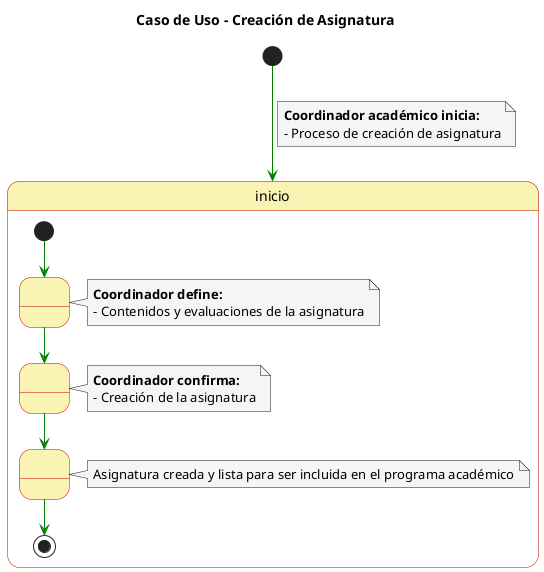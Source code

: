 @startuml

skinparam state {
  BackgroundColor #faf4b4
  BorderColor #c90000
}

skinparam note {
  BackgroundColor #f5f5f5
}

skinparam linetype polyline

title Caso de Uso - Creación de Asignatura

[*] -[#green]-> inicio
note on link
  **Coordinador académico inicia:**
  - Proceso de creación de asignatura
end note

state inicio {
  state " " as state1
  state " " as state2
  state " " as state3
  
  [*] -[#green]-> state1
  note right of state1
    **Coordinador define:**
    - Contenidos y evaluaciones de la asignatura
  end note
  state1 -[#green]-> state2
  note right of state2
    **Coordinador confirma:**
    - Creación de la asignatura
  end note
  state2 -[#green]-> state3
  note right of state3
    Asignatura creada y lista para ser incluida en el programa académico
  end note
  state3 -[#green]-> [*]
}

@enduml


